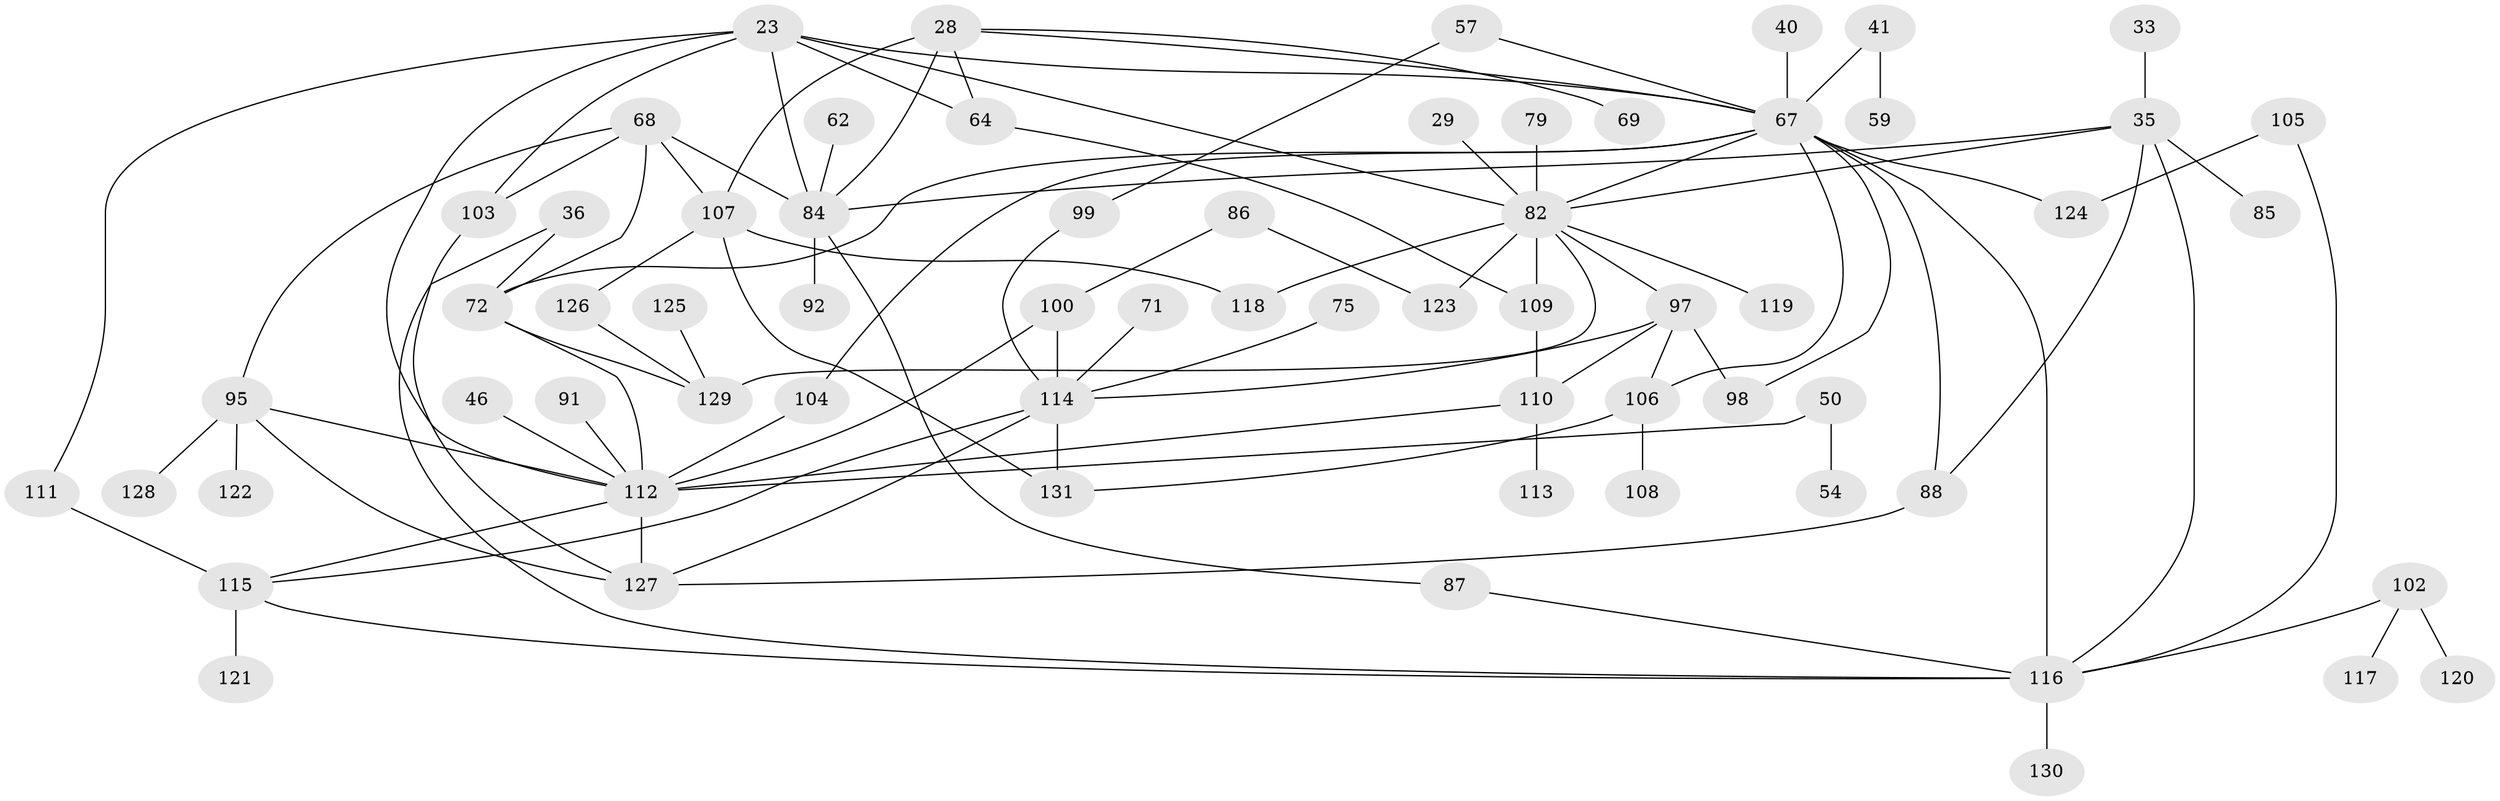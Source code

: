 // original degree distribution, {11: 0.007633587786259542, 5: 0.08396946564885496, 4: 0.09923664122137404, 3: 0.2366412213740458, 6: 0.022900763358778626, 10: 0.007633587786259542, 7: 0.015267175572519083, 2: 0.2900763358778626, 1: 0.2366412213740458}
// Generated by graph-tools (version 1.1) at 2025/42/03/09/25 04:42:32]
// undirected, 65 vertices, 99 edges
graph export_dot {
graph [start="1"]
  node [color=gray90,style=filled];
  23 [super="+6"];
  28 [super="+19"];
  29;
  33;
  35 [super="+5+15+25"];
  36;
  40;
  41;
  46;
  50;
  54;
  57;
  59;
  62;
  64 [super="+37"];
  67 [super="+12+1"];
  68 [super="+8"];
  69;
  71;
  72 [super="+48+43"];
  75;
  79;
  82 [super="+58+16+77+49"];
  84 [super="+9+27"];
  85;
  86;
  87;
  88 [super="+26+31"];
  91;
  92;
  95 [super="+10"];
  97 [super="+61"];
  98;
  99;
  100 [super="+42"];
  102;
  103 [super="+51"];
  104 [super="+70"];
  105;
  106;
  107 [super="+90+80"];
  108;
  109 [super="+66+83"];
  110 [super="+39+44"];
  111;
  112 [super="+73+30+89+63+22"];
  113;
  114 [super="+55+76"];
  115 [super="+81+94+96"];
  116 [super="+13"];
  117;
  118 [super="+101"];
  119;
  120;
  121;
  122;
  123 [super="+38+45"];
  124;
  125;
  126;
  127 [super="+93+74"];
  128;
  129 [super="+65"];
  130;
  131;
  23 -- 103 [weight=2];
  23 -- 84;
  23 -- 111;
  23 -- 82 [weight=2];
  23 -- 67;
  23 -- 64;
  23 -- 112;
  28 -- 69;
  28 -- 64;
  28 -- 84 [weight=2];
  28 -- 67;
  28 -- 107;
  29 -- 82;
  33 -- 35;
  35 -- 85;
  35 -- 84;
  35 -- 116;
  35 -- 82;
  35 -- 88 [weight=2];
  36 -- 116;
  36 -- 72;
  40 -- 67;
  41 -- 59;
  41 -- 67;
  46 -- 112;
  50 -- 54;
  50 -- 112;
  57 -- 99;
  57 -- 67;
  62 -- 84;
  64 -- 109;
  67 -- 98;
  67 -- 124;
  67 -- 116 [weight=3];
  67 -- 82 [weight=2];
  67 -- 106;
  67 -- 72;
  67 -- 88;
  67 -- 104;
  68 -- 84;
  68 -- 103;
  68 -- 95;
  68 -- 72;
  68 -- 107;
  71 -- 114;
  72 -- 129;
  72 -- 112 [weight=2];
  75 -- 114;
  79 -- 82;
  82 -- 119;
  82 -- 123 [weight=2];
  82 -- 109 [weight=2];
  82 -- 129;
  82 -- 97;
  82 -- 118;
  84 -- 87;
  84 -- 92;
  86 -- 123;
  86 -- 100;
  87 -- 116;
  88 -- 127 [weight=3];
  91 -- 112;
  95 -- 122;
  95 -- 128;
  95 -- 127 [weight=2];
  95 -- 112;
  97 -- 98;
  97 -- 110;
  97 -- 114;
  97 -- 106;
  99 -- 114;
  100 -- 114;
  100 -- 112 [weight=2];
  102 -- 117;
  102 -- 120;
  102 -- 116;
  103 -- 127;
  104 -- 112;
  105 -- 124;
  105 -- 116;
  106 -- 108;
  106 -- 131;
  107 -- 131;
  107 -- 126;
  107 -- 118;
  109 -- 110;
  110 -- 113;
  110 -- 112;
  111 -- 115;
  112 -- 127 [weight=2];
  112 -- 115;
  114 -- 131;
  114 -- 127;
  114 -- 115;
  115 -- 116;
  115 -- 121;
  116 -- 130;
  125 -- 129;
  126 -- 129;
}
